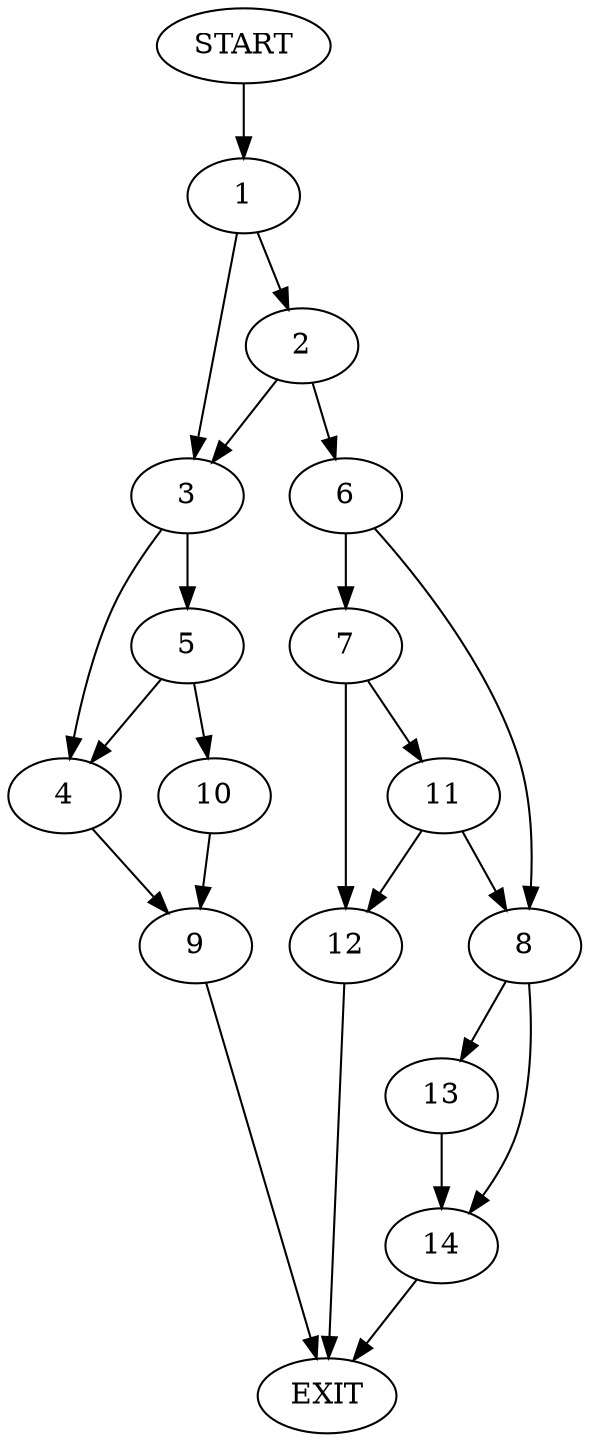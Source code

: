 digraph {
0 [label="START"]
15 [label="EXIT"]
0 -> 1
1 -> 2
1 -> 3
3 -> 4
3 -> 5
2 -> 3
2 -> 6
6 -> 7
6 -> 8
4 -> 9
5 -> 4
5 -> 10
10 -> 9
9 -> 15
7 -> 11
7 -> 12
8 -> 13
8 -> 14
11 -> 12
11 -> 8
12 -> 15
14 -> 15
13 -> 14
}
